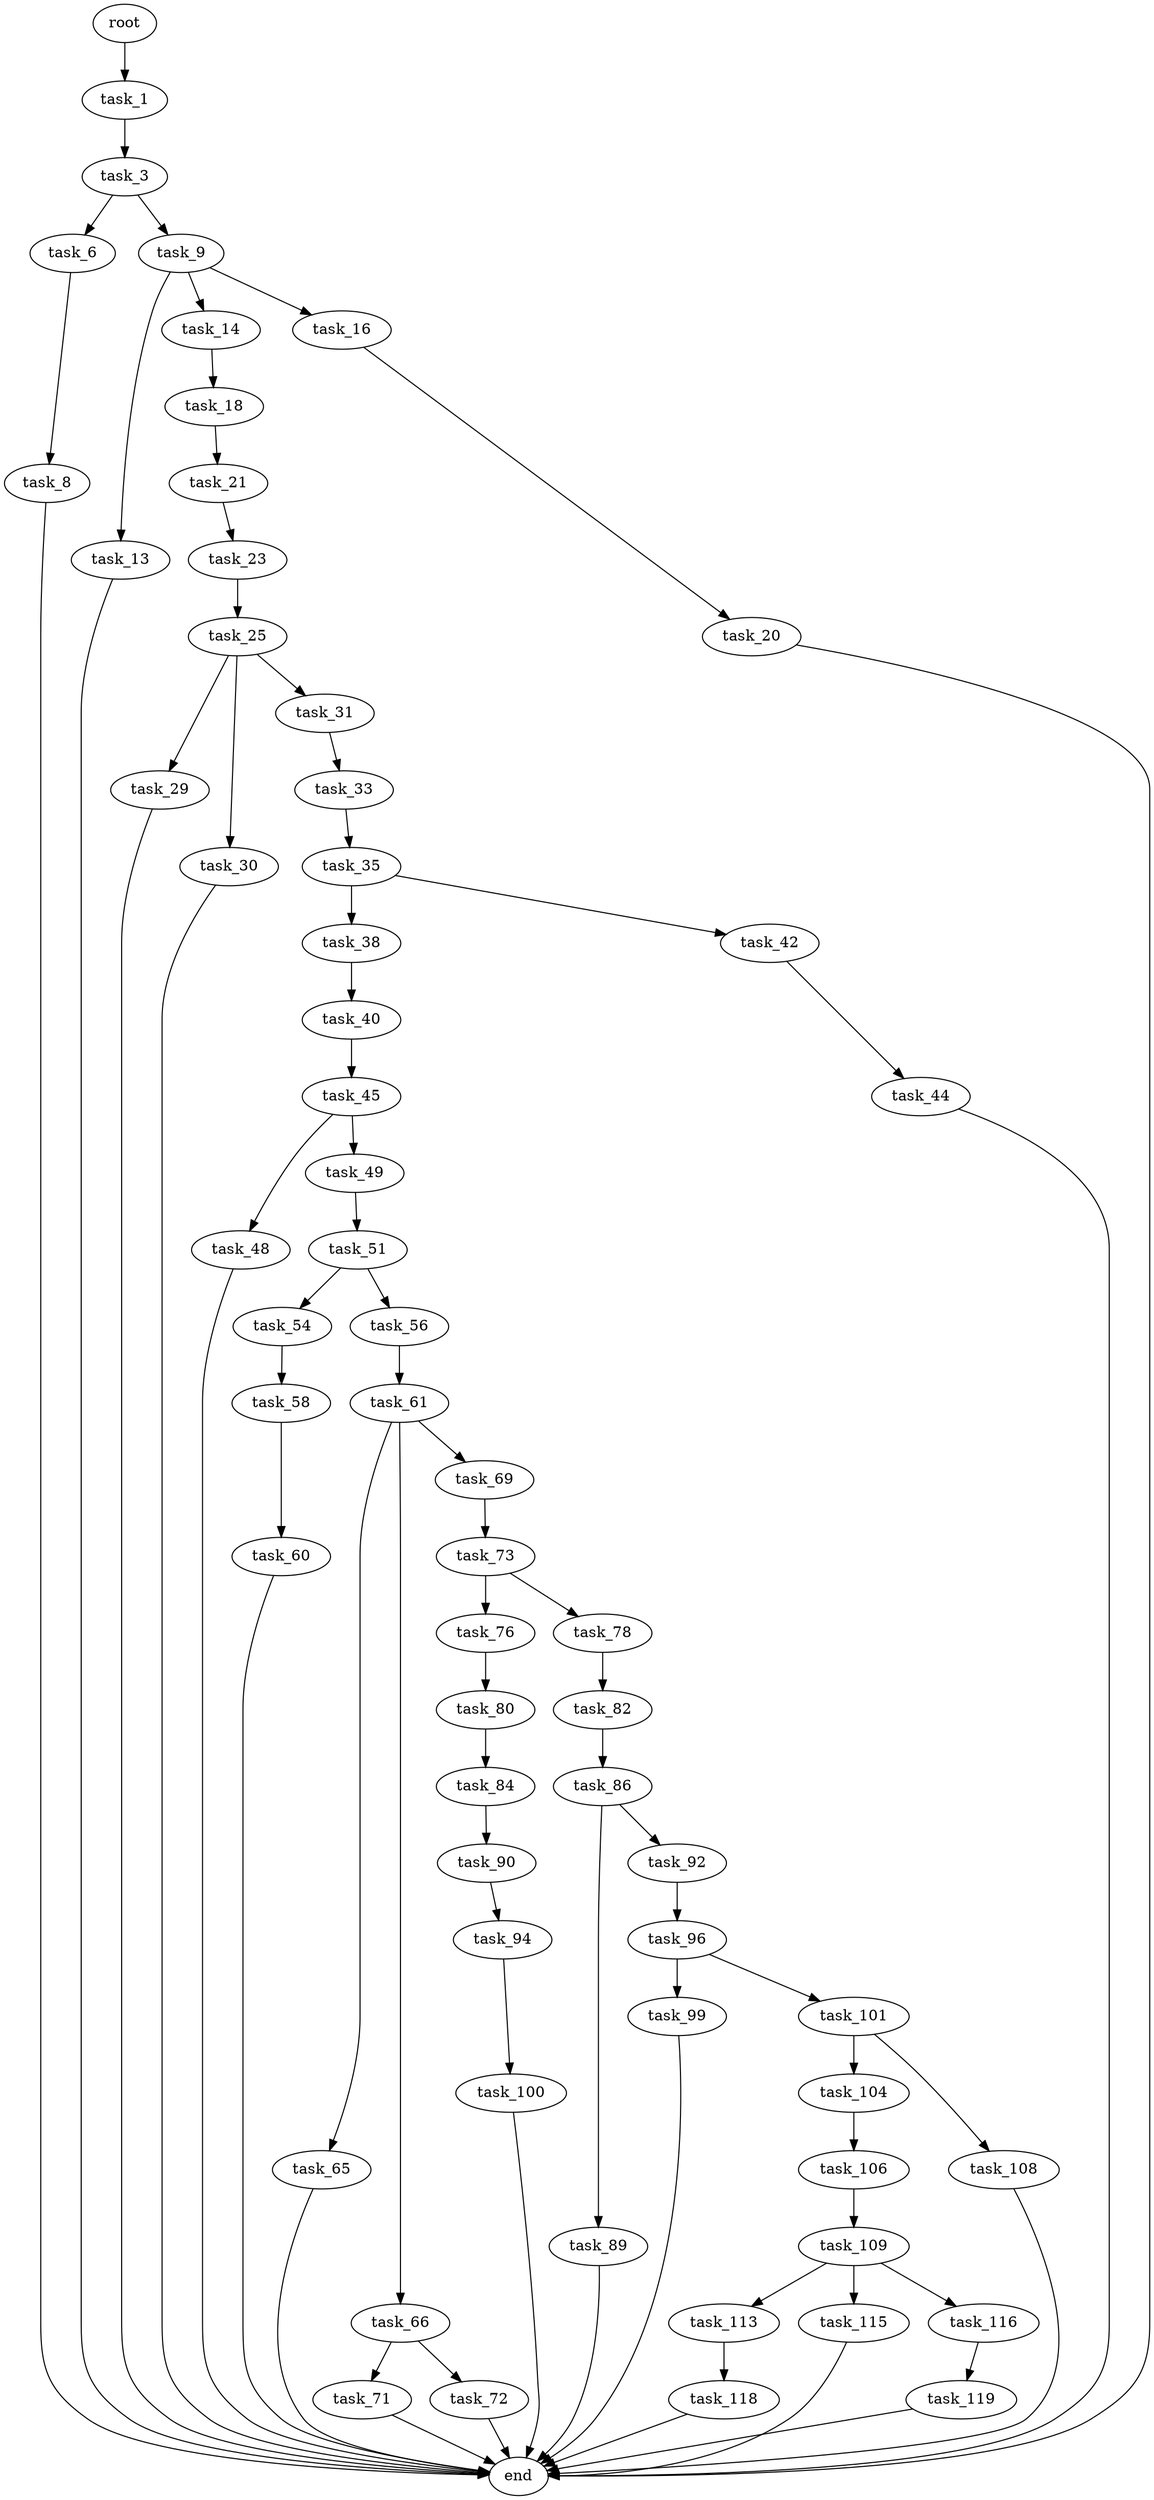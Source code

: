 digraph G {
  root [size="0.000000"];
  task_1 [size="304174683037.000000"];
  task_3 [size="3762189737.000000"];
  task_6 [size="21178403769.000000"];
  task_8 [size="3979505375.000000"];
  task_9 [size="8589934592.000000"];
  task_13 [size="292747799249.000000"];
  task_14 [size="693020622.000000"];
  task_16 [size="378820044.000000"];
  task_18 [size="545979417818.000000"];
  task_20 [size="68719476736.000000"];
  task_21 [size="666162885947.000000"];
  task_23 [size="850705527883.000000"];
  task_25 [size="782757789696.000000"];
  task_29 [size="5802492891.000000"];
  task_30 [size="42842451371.000000"];
  task_31 [size="71151302997.000000"];
  task_33 [size="28991029248.000000"];
  task_35 [size="142751179118.000000"];
  task_38 [size="947994918597.000000"];
  task_40 [size="134217728000.000000"];
  task_42 [size="6362782592.000000"];
  task_44 [size="134217728000.000000"];
  task_45 [size="28991029248.000000"];
  task_48 [size="276237386284.000000"];
  task_49 [size="97651946756.000000"];
  task_51 [size="411152883903.000000"];
  task_54 [size="32678549121.000000"];
  task_56 [size="7811202615.000000"];
  task_58 [size="231928233984.000000"];
  task_60 [size="11425492456.000000"];
  task_61 [size="134217728000.000000"];
  task_65 [size="26828190085.000000"];
  task_66 [size="3658255699.000000"];
  task_69 [size="256464642114.000000"];
  task_71 [size="556160418815.000000"];
  task_72 [size="10295446880.000000"];
  task_73 [size="782757789696.000000"];
  task_76 [size="68719476736.000000"];
  task_78 [size="368293445632.000000"];
  task_80 [size="255445239404.000000"];
  task_82 [size="568061893152.000000"];
  task_84 [size="8589934592.000000"];
  task_86 [size="60411429626.000000"];
  task_89 [size="382980043.000000"];
  task_90 [size="1073741824000.000000"];
  task_92 [size="11894270476.000000"];
  task_94 [size="174552403314.000000"];
  task_96 [size="874620734165.000000"];
  task_99 [size="549755813888.000000"];
  task_100 [size="482717768585.000000"];
  task_101 [size="501787410909.000000"];
  task_104 [size="231928233984.000000"];
  task_106 [size="188285703427.000000"];
  task_108 [size="24187814022.000000"];
  task_109 [size="28991029248.000000"];
  task_113 [size="1073741824000.000000"];
  task_115 [size="8589934592.000000"];
  task_116 [size="46131488086.000000"];
  task_118 [size="68719476736.000000"];
  task_119 [size="5923662599.000000"];
  end [size="0.000000"];

  root -> task_1 [size="1.000000"];
  task_1 -> task_3 [size="209715200.000000"];
  task_3 -> task_6 [size="134217728.000000"];
  task_3 -> task_9 [size="134217728.000000"];
  task_6 -> task_8 [size="411041792.000000"];
  task_8 -> end [size="1.000000"];
  task_9 -> task_13 [size="33554432.000000"];
  task_9 -> task_14 [size="33554432.000000"];
  task_9 -> task_16 [size="33554432.000000"];
  task_13 -> end [size="1.000000"];
  task_14 -> task_18 [size="75497472.000000"];
  task_16 -> task_20 [size="33554432.000000"];
  task_18 -> task_21 [size="411041792.000000"];
  task_20 -> end [size="1.000000"];
  task_21 -> task_23 [size="536870912.000000"];
  task_23 -> task_25 [size="838860800.000000"];
  task_25 -> task_29 [size="679477248.000000"];
  task_25 -> task_30 [size="679477248.000000"];
  task_25 -> task_31 [size="679477248.000000"];
  task_29 -> end [size="1.000000"];
  task_30 -> end [size="1.000000"];
  task_31 -> task_33 [size="75497472.000000"];
  task_33 -> task_35 [size="75497472.000000"];
  task_35 -> task_38 [size="301989888.000000"];
  task_35 -> task_42 [size="301989888.000000"];
  task_38 -> task_40 [size="838860800.000000"];
  task_40 -> task_45 [size="209715200.000000"];
  task_42 -> task_44 [size="679477248.000000"];
  task_44 -> end [size="1.000000"];
  task_45 -> task_48 [size="75497472.000000"];
  task_45 -> task_49 [size="75497472.000000"];
  task_48 -> end [size="1.000000"];
  task_49 -> task_51 [size="134217728.000000"];
  task_51 -> task_54 [size="301989888.000000"];
  task_51 -> task_56 [size="301989888.000000"];
  task_54 -> task_58 [size="536870912.000000"];
  task_56 -> task_61 [size="536870912.000000"];
  task_58 -> task_60 [size="301989888.000000"];
  task_60 -> end [size="1.000000"];
  task_61 -> task_65 [size="209715200.000000"];
  task_61 -> task_66 [size="209715200.000000"];
  task_61 -> task_69 [size="209715200.000000"];
  task_65 -> end [size="1.000000"];
  task_66 -> task_71 [size="209715200.000000"];
  task_66 -> task_72 [size="209715200.000000"];
  task_69 -> task_73 [size="411041792.000000"];
  task_71 -> end [size="1.000000"];
  task_72 -> end [size="1.000000"];
  task_73 -> task_76 [size="679477248.000000"];
  task_73 -> task_78 [size="679477248.000000"];
  task_76 -> task_80 [size="134217728.000000"];
  task_78 -> task_82 [size="411041792.000000"];
  task_80 -> task_84 [size="679477248.000000"];
  task_82 -> task_86 [size="536870912.000000"];
  task_84 -> task_90 [size="33554432.000000"];
  task_86 -> task_89 [size="209715200.000000"];
  task_86 -> task_92 [size="209715200.000000"];
  task_89 -> end [size="1.000000"];
  task_90 -> task_94 [size="838860800.000000"];
  task_92 -> task_96 [size="33554432.000000"];
  task_94 -> task_100 [size="209715200.000000"];
  task_96 -> task_99 [size="679477248.000000"];
  task_96 -> task_101 [size="679477248.000000"];
  task_99 -> end [size="1.000000"];
  task_100 -> end [size="1.000000"];
  task_101 -> task_104 [size="411041792.000000"];
  task_101 -> task_108 [size="411041792.000000"];
  task_104 -> task_106 [size="301989888.000000"];
  task_106 -> task_109 [size="679477248.000000"];
  task_108 -> end [size="1.000000"];
  task_109 -> task_113 [size="75497472.000000"];
  task_109 -> task_115 [size="75497472.000000"];
  task_109 -> task_116 [size="75497472.000000"];
  task_113 -> task_118 [size="838860800.000000"];
  task_115 -> end [size="1.000000"];
  task_116 -> task_119 [size="33554432.000000"];
  task_118 -> end [size="1.000000"];
  task_119 -> end [size="1.000000"];
}
